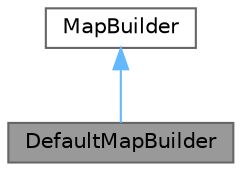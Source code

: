 digraph "DefaultMapBuilder"
{
 // LATEX_PDF_SIZE
  bgcolor="transparent";
  edge [fontname=Helvetica,fontsize=10,labelfontname=Helvetica,labelfontsize=10];
  node [fontname=Helvetica,fontsize=10,shape=box,height=0.2,width=0.4];
  Node1 [id="Node000001",label="DefaultMapBuilder",height=0.2,width=0.4,color="gray40", fillcolor="grey60", style="filled", fontcolor="black",tooltip="DefaultMapBuilder class acts as Concrete Map Builder to implement the MapBuilder interface."];
  Node2 -> Node1 [id="edge2_Node000001_Node000002",dir="back",color="steelblue1",style="solid",tooltip=" "];
  Node2 [id="Node000002",label="MapBuilder",height=0.2,width=0.4,color="gray40", fillcolor="white", style="filled",URL="$class_map_builder.html",tooltip="MapBuilder abstract class to implement Builder pattern for Map class."];
}
